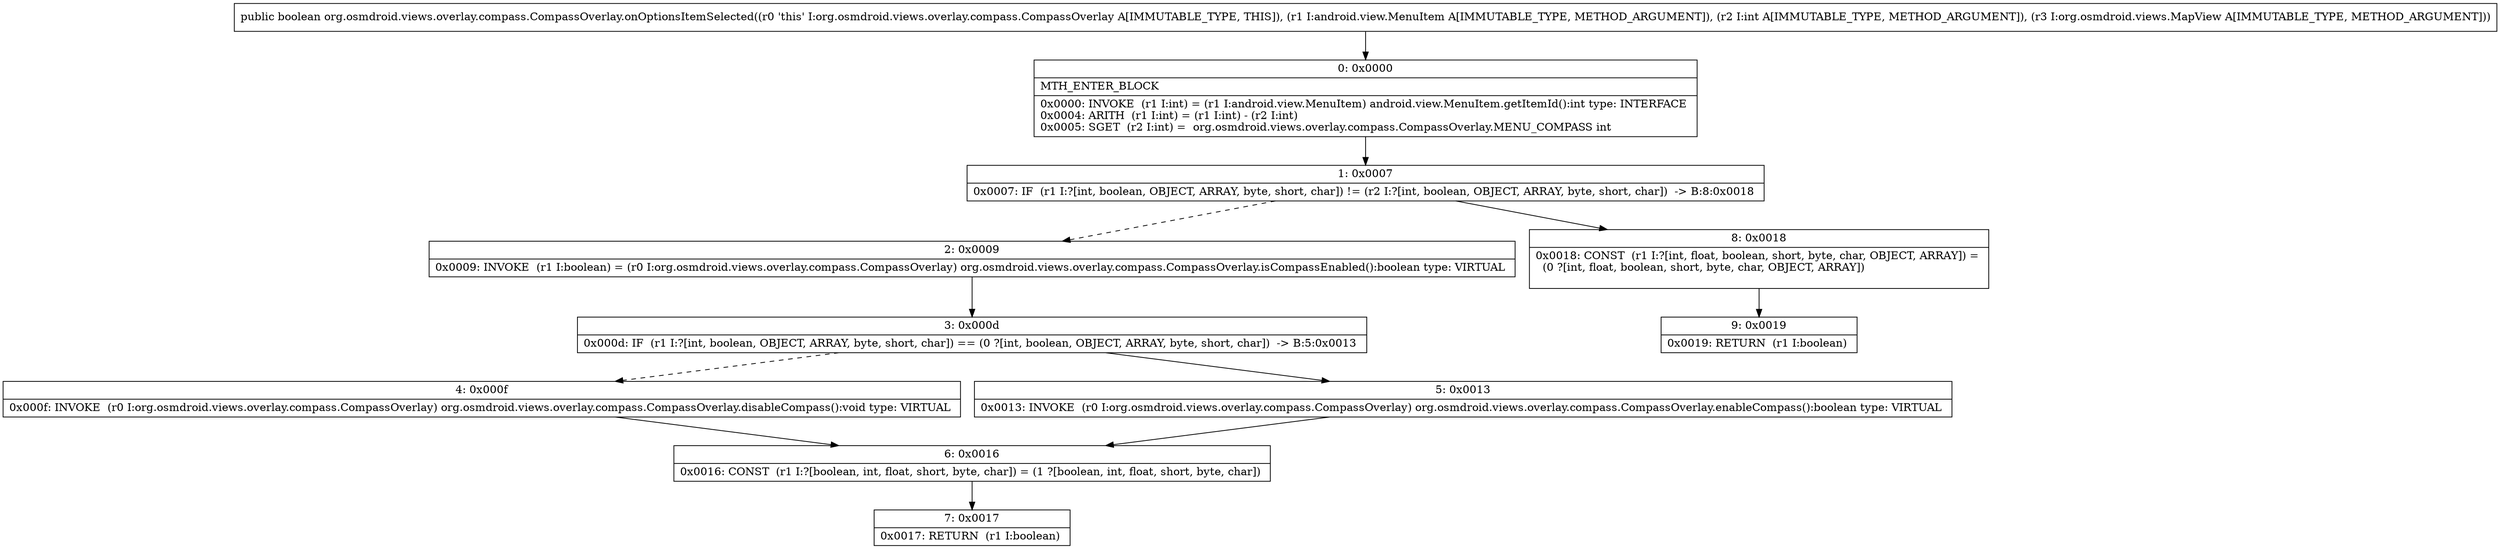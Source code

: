 digraph "CFG fororg.osmdroid.views.overlay.compass.CompassOverlay.onOptionsItemSelected(Landroid\/view\/MenuItem;ILorg\/osmdroid\/views\/MapView;)Z" {
Node_0 [shape=record,label="{0\:\ 0x0000|MTH_ENTER_BLOCK\l|0x0000: INVOKE  (r1 I:int) = (r1 I:android.view.MenuItem) android.view.MenuItem.getItemId():int type: INTERFACE \l0x0004: ARITH  (r1 I:int) = (r1 I:int) \- (r2 I:int) \l0x0005: SGET  (r2 I:int) =  org.osmdroid.views.overlay.compass.CompassOverlay.MENU_COMPASS int \l}"];
Node_1 [shape=record,label="{1\:\ 0x0007|0x0007: IF  (r1 I:?[int, boolean, OBJECT, ARRAY, byte, short, char]) != (r2 I:?[int, boolean, OBJECT, ARRAY, byte, short, char])  \-\> B:8:0x0018 \l}"];
Node_2 [shape=record,label="{2\:\ 0x0009|0x0009: INVOKE  (r1 I:boolean) = (r0 I:org.osmdroid.views.overlay.compass.CompassOverlay) org.osmdroid.views.overlay.compass.CompassOverlay.isCompassEnabled():boolean type: VIRTUAL \l}"];
Node_3 [shape=record,label="{3\:\ 0x000d|0x000d: IF  (r1 I:?[int, boolean, OBJECT, ARRAY, byte, short, char]) == (0 ?[int, boolean, OBJECT, ARRAY, byte, short, char])  \-\> B:5:0x0013 \l}"];
Node_4 [shape=record,label="{4\:\ 0x000f|0x000f: INVOKE  (r0 I:org.osmdroid.views.overlay.compass.CompassOverlay) org.osmdroid.views.overlay.compass.CompassOverlay.disableCompass():void type: VIRTUAL \l}"];
Node_5 [shape=record,label="{5\:\ 0x0013|0x0013: INVOKE  (r0 I:org.osmdroid.views.overlay.compass.CompassOverlay) org.osmdroid.views.overlay.compass.CompassOverlay.enableCompass():boolean type: VIRTUAL \l}"];
Node_6 [shape=record,label="{6\:\ 0x0016|0x0016: CONST  (r1 I:?[boolean, int, float, short, byte, char]) = (1 ?[boolean, int, float, short, byte, char]) \l}"];
Node_7 [shape=record,label="{7\:\ 0x0017|0x0017: RETURN  (r1 I:boolean) \l}"];
Node_8 [shape=record,label="{8\:\ 0x0018|0x0018: CONST  (r1 I:?[int, float, boolean, short, byte, char, OBJECT, ARRAY]) = \l  (0 ?[int, float, boolean, short, byte, char, OBJECT, ARRAY])\l \l}"];
Node_9 [shape=record,label="{9\:\ 0x0019|0x0019: RETURN  (r1 I:boolean) \l}"];
MethodNode[shape=record,label="{public boolean org.osmdroid.views.overlay.compass.CompassOverlay.onOptionsItemSelected((r0 'this' I:org.osmdroid.views.overlay.compass.CompassOverlay A[IMMUTABLE_TYPE, THIS]), (r1 I:android.view.MenuItem A[IMMUTABLE_TYPE, METHOD_ARGUMENT]), (r2 I:int A[IMMUTABLE_TYPE, METHOD_ARGUMENT]), (r3 I:org.osmdroid.views.MapView A[IMMUTABLE_TYPE, METHOD_ARGUMENT])) }"];
MethodNode -> Node_0;
Node_0 -> Node_1;
Node_1 -> Node_2[style=dashed];
Node_1 -> Node_8;
Node_2 -> Node_3;
Node_3 -> Node_4[style=dashed];
Node_3 -> Node_5;
Node_4 -> Node_6;
Node_5 -> Node_6;
Node_6 -> Node_7;
Node_8 -> Node_9;
}

